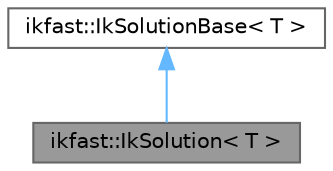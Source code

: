 digraph "ikfast::IkSolution&lt; T &gt;"
{
 // LATEX_PDF_SIZE
  bgcolor="transparent";
  edge [fontname=Helvetica,fontsize=10,labelfontname=Helvetica,labelfontsize=10];
  node [fontname=Helvetica,fontsize=10,shape=box,height=0.2,width=0.4];
  Node1 [label="ikfast::IkSolution\< T \>",height=0.2,width=0.4,color="gray40", fillcolor="grey60", style="filled", fontcolor="black",tooltip="Default implementation of IkSolutionBase."];
  Node2 -> Node1 [dir="back",color="steelblue1",style="solid"];
  Node2 [label="ikfast::IkSolutionBase\< T \>",height=0.2,width=0.4,color="gray40", fillcolor="white", style="filled",URL="$de/d5a/classikfast_1_1IkSolutionBase.html",tooltip="The discrete solutions are returned in this structure."];
}
